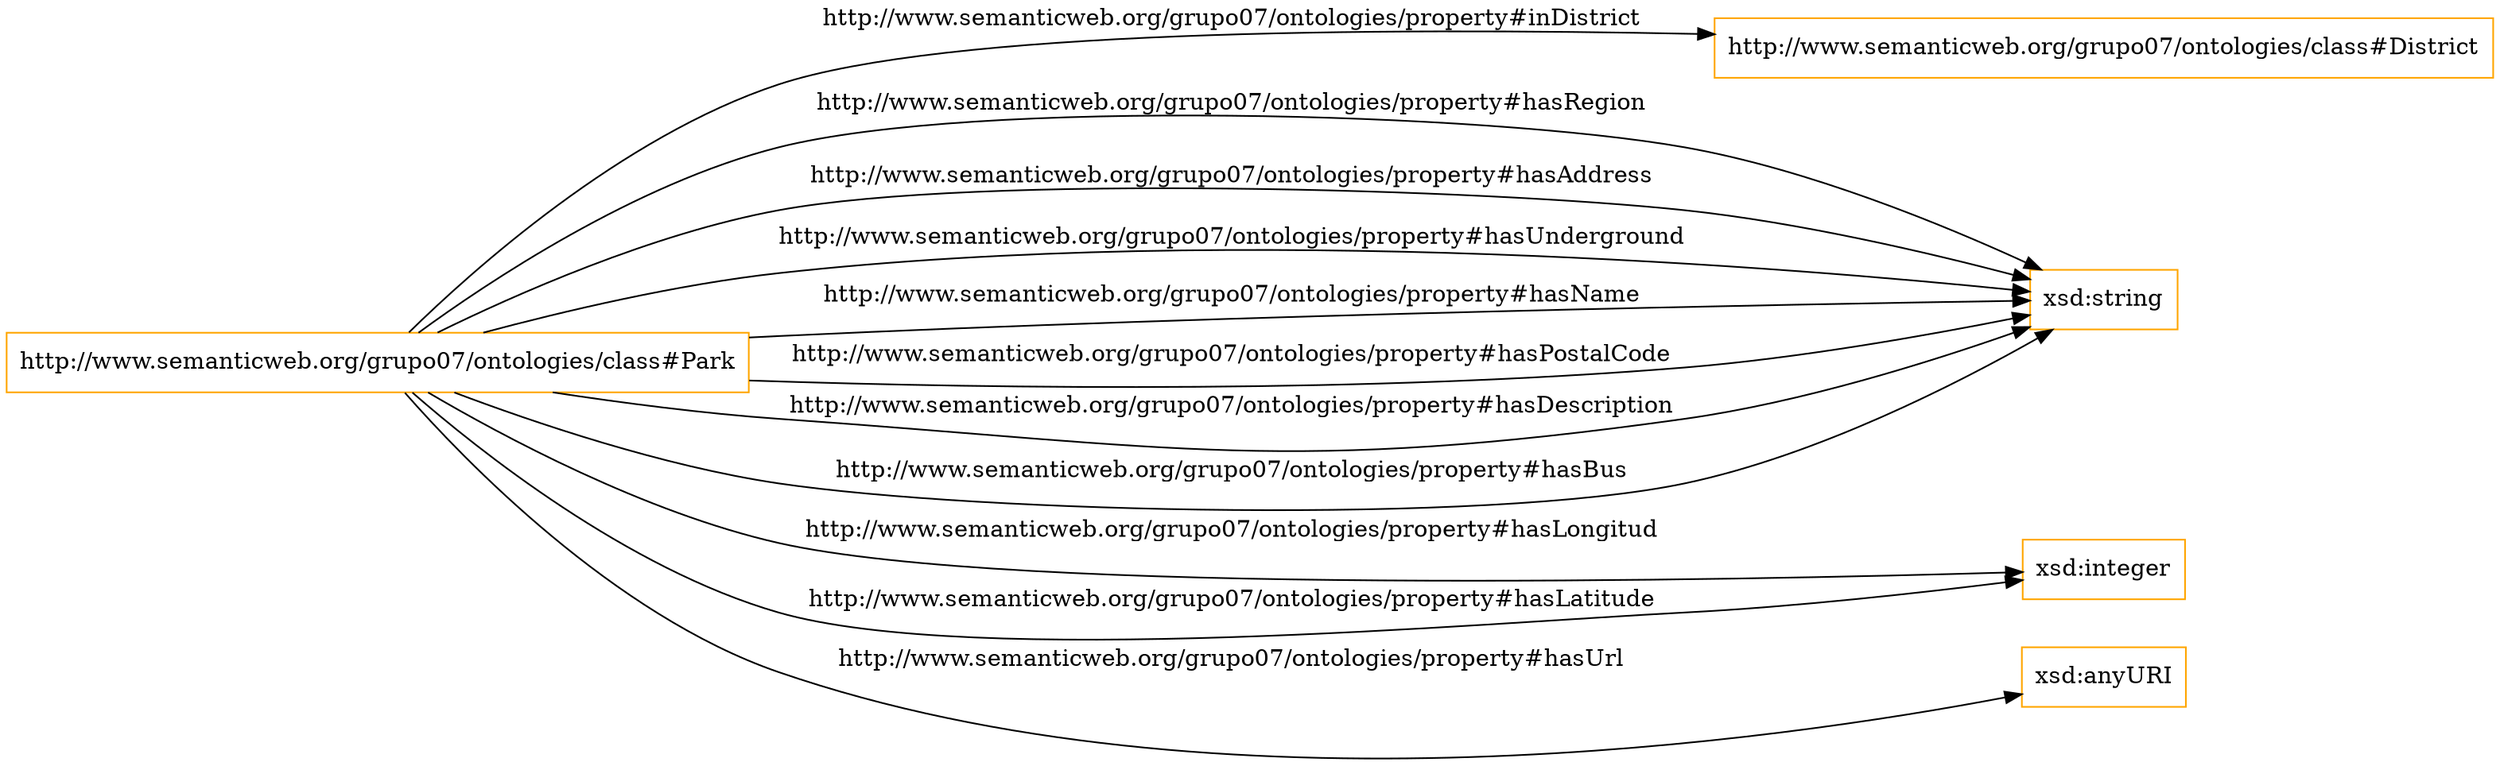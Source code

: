 digraph ar2dtool_diagram { 
rankdir=LR;
size="1501"
node [shape = rectangle, color="orange"]; "http://www.semanticweb.org/grupo07/ontologies/class#Park" "http://www.semanticweb.org/grupo07/ontologies/class#District" ; /*classes style*/
	"http://www.semanticweb.org/grupo07/ontologies/class#Park" -> "xsd:string" [ label = "http://www.semanticweb.org/grupo07/ontologies/property#hasRegion" ];
	"http://www.semanticweb.org/grupo07/ontologies/class#Park" -> "xsd:string" [ label = "http://www.semanticweb.org/grupo07/ontologies/property#hasAddress" ];
	"http://www.semanticweb.org/grupo07/ontologies/class#Park" -> "xsd:string" [ label = "http://www.semanticweb.org/grupo07/ontologies/property#hasUnderground" ];
	"http://www.semanticweb.org/grupo07/ontologies/class#Park" -> "xsd:integer" [ label = "http://www.semanticweb.org/grupo07/ontologies/property#hasLongitud" ];
	"http://www.semanticweb.org/grupo07/ontologies/class#Park" -> "xsd:string" [ label = "http://www.semanticweb.org/grupo07/ontologies/property#hasName" ];
	"http://www.semanticweb.org/grupo07/ontologies/class#Park" -> "http://www.semanticweb.org/grupo07/ontologies/class#District" [ label = "http://www.semanticweb.org/grupo07/ontologies/property#inDistrict" ];
	"http://www.semanticweb.org/grupo07/ontologies/class#Park" -> "xsd:anyURI" [ label = "http://www.semanticweb.org/grupo07/ontologies/property#hasUrl" ];
	"http://www.semanticweb.org/grupo07/ontologies/class#Park" -> "xsd:string" [ label = "http://www.semanticweb.org/grupo07/ontologies/property#hasPostalCode" ];
	"http://www.semanticweb.org/grupo07/ontologies/class#Park" -> "xsd:string" [ label = "http://www.semanticweb.org/grupo07/ontologies/property#hasDescription" ];
	"http://www.semanticweb.org/grupo07/ontologies/class#Park" -> "xsd:integer" [ label = "http://www.semanticweb.org/grupo07/ontologies/property#hasLatitude" ];
	"http://www.semanticweb.org/grupo07/ontologies/class#Park" -> "xsd:string" [ label = "http://www.semanticweb.org/grupo07/ontologies/property#hasBus" ];

}
